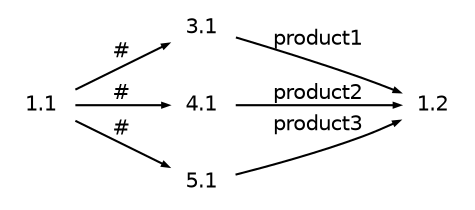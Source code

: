 digraph g
{
   graph [rankdir=LR];
   edge [arrowsize=0.3,fontsize=10,fontname=Helvetica];
   node [shape=plaintext,width=.3,height=.2,fontsize=10,fontname=Helvetica];
   1.1->3.1 [label="#"];
   1.1->4.1 [label="#"];
   1.1->5.1 [label="#"];
   3.1->1.2 [label="product1"];
   4.1->1.2 [label="product2"];
   5.1->1.2 [label="product3"];
}
